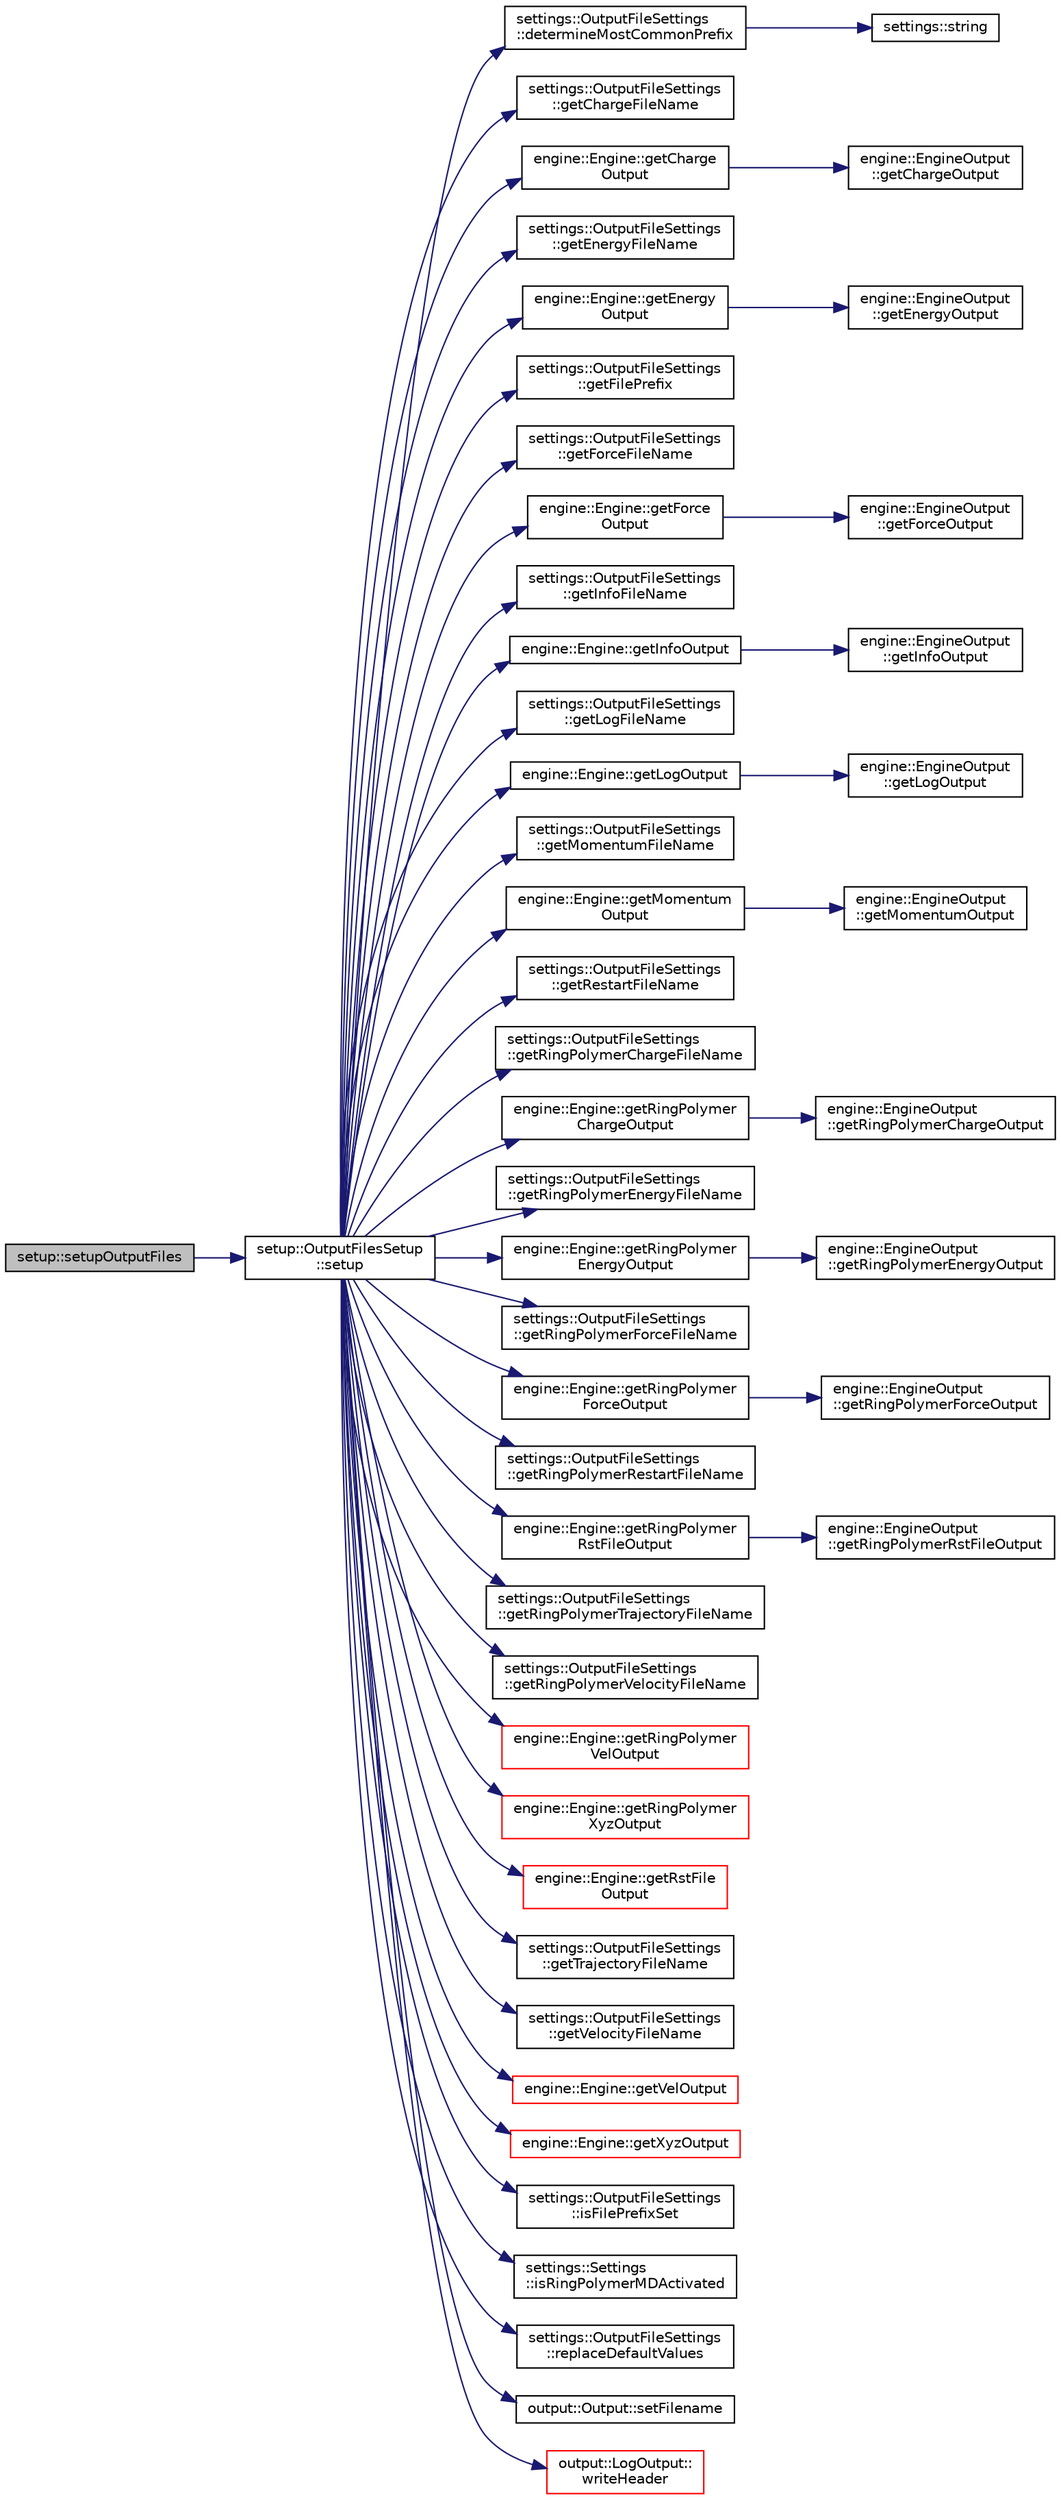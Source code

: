 digraph "setup::setupOutputFiles"
{
 // LATEX_PDF_SIZE
  edge [fontname="Helvetica",fontsize="10",labelfontname="Helvetica",labelfontsize="10"];
  node [fontname="Helvetica",fontsize="10",shape=record];
  rankdir="LR";
  Node1 [label="setup::setupOutputFiles",height=0.2,width=0.4,color="black", fillcolor="grey75", style="filled", fontcolor="black",tooltip="wrapper function to setup output files"];
  Node1 -> Node2 [color="midnightblue",fontsize="10",style="solid",fontname="Helvetica"];
  Node2 [label="setup::OutputFilesSetup\l::setup",height=0.2,width=0.4,color="black", fillcolor="white", style="filled",URL="$classsetup_1_1OutputFilesSetup.html#a1fd707157b64fa7c6da50fbc415fd4f6",tooltip="setup output files"];
  Node2 -> Node3 [color="midnightblue",fontsize="10",style="solid",fontname="Helvetica"];
  Node3 [label="settings::OutputFileSettings\l::determineMostCommonPrefix",height=0.2,width=0.4,color="black", fillcolor="white", style="filled",URL="$classsettings_1_1OutputFileSettings.html#a1c7ce77bd97b974159c55f565d59c1b4",tooltip="determines the most common prefix of all output files"];
  Node3 -> Node4 [color="midnightblue",fontsize="10",style="solid",fontname="Helvetica"];
  Node4 [label="settings::string",height=0.2,width=0.4,color="black", fillcolor="white", style="filled",URL="$namespacesettings.html#a25810432631a237804b3241be4305787",tooltip="return string of manostatType"];
  Node2 -> Node5 [color="midnightblue",fontsize="10",style="solid",fontname="Helvetica"];
  Node5 [label="settings::OutputFileSettings\l::getChargeFileName",height=0.2,width=0.4,color="black", fillcolor="white", style="filled",URL="$classsettings_1_1OutputFileSettings.html#a69f8fc71c31d91238eab5b393c83d032",tooltip=" "];
  Node2 -> Node6 [color="midnightblue",fontsize="10",style="solid",fontname="Helvetica"];
  Node6 [label="engine::Engine::getCharge\lOutput",height=0.2,width=0.4,color="black", fillcolor="white", style="filled",URL="$classengine_1_1Engine.html#afa2897607e94f9d6ebad89993d1c14e2",tooltip=" "];
  Node6 -> Node7 [color="midnightblue",fontsize="10",style="solid",fontname="Helvetica"];
  Node7 [label="engine::EngineOutput\l::getChargeOutput",height=0.2,width=0.4,color="black", fillcolor="white", style="filled",URL="$classengine_1_1EngineOutput.html#a3e86a68da8c1580282460c086d5c928f",tooltip=" "];
  Node2 -> Node8 [color="midnightblue",fontsize="10",style="solid",fontname="Helvetica"];
  Node8 [label="settings::OutputFileSettings\l::getEnergyFileName",height=0.2,width=0.4,color="black", fillcolor="white", style="filled",URL="$classsettings_1_1OutputFileSettings.html#aa097b727e6b6b657574e1e482dcaa49d",tooltip=" "];
  Node2 -> Node9 [color="midnightblue",fontsize="10",style="solid",fontname="Helvetica"];
  Node9 [label="engine::Engine::getEnergy\lOutput",height=0.2,width=0.4,color="black", fillcolor="white", style="filled",URL="$classengine_1_1Engine.html#a3e8e3c59b19d1135bca50ff5c0d0c639",tooltip=" "];
  Node9 -> Node10 [color="midnightblue",fontsize="10",style="solid",fontname="Helvetica"];
  Node10 [label="engine::EngineOutput\l::getEnergyOutput",height=0.2,width=0.4,color="black", fillcolor="white", style="filled",URL="$classengine_1_1EngineOutput.html#a27a826a889906cf0f5cd77fbc246b98b",tooltip=" "];
  Node2 -> Node11 [color="midnightblue",fontsize="10",style="solid",fontname="Helvetica"];
  Node11 [label="settings::OutputFileSettings\l::getFilePrefix",height=0.2,width=0.4,color="black", fillcolor="white", style="filled",URL="$classsettings_1_1OutputFileSettings.html#a610bb0794c84618c21264b291b47f040",tooltip=" "];
  Node2 -> Node12 [color="midnightblue",fontsize="10",style="solid",fontname="Helvetica"];
  Node12 [label="settings::OutputFileSettings\l::getForceFileName",height=0.2,width=0.4,color="black", fillcolor="white", style="filled",URL="$classsettings_1_1OutputFileSettings.html#ac4acdd0171f3a975a4c3277e6f9f60b9",tooltip=" "];
  Node2 -> Node13 [color="midnightblue",fontsize="10",style="solid",fontname="Helvetica"];
  Node13 [label="engine::Engine::getForce\lOutput",height=0.2,width=0.4,color="black", fillcolor="white", style="filled",URL="$classengine_1_1Engine.html#a013055686c8f4cb6426beb2cc3c1126f",tooltip=" "];
  Node13 -> Node14 [color="midnightblue",fontsize="10",style="solid",fontname="Helvetica"];
  Node14 [label="engine::EngineOutput\l::getForceOutput",height=0.2,width=0.4,color="black", fillcolor="white", style="filled",URL="$classengine_1_1EngineOutput.html#a7534f7ae314f823cb7a986cb03c78e18",tooltip=" "];
  Node2 -> Node15 [color="midnightblue",fontsize="10",style="solid",fontname="Helvetica"];
  Node15 [label="settings::OutputFileSettings\l::getInfoFileName",height=0.2,width=0.4,color="black", fillcolor="white", style="filled",URL="$classsettings_1_1OutputFileSettings.html#af60459f0d0410abe9f33f157a3bea7bf",tooltip=" "];
  Node2 -> Node16 [color="midnightblue",fontsize="10",style="solid",fontname="Helvetica"];
  Node16 [label="engine::Engine::getInfoOutput",height=0.2,width=0.4,color="black", fillcolor="white", style="filled",URL="$classengine_1_1Engine.html#aadc155a0e45e94bb9002bda32e8c90f2",tooltip=" "];
  Node16 -> Node17 [color="midnightblue",fontsize="10",style="solid",fontname="Helvetica"];
  Node17 [label="engine::EngineOutput\l::getInfoOutput",height=0.2,width=0.4,color="black", fillcolor="white", style="filled",URL="$classengine_1_1EngineOutput.html#a17968ba4327a37665b02f2dc2b32de4c",tooltip=" "];
  Node2 -> Node18 [color="midnightblue",fontsize="10",style="solid",fontname="Helvetica"];
  Node18 [label="settings::OutputFileSettings\l::getLogFileName",height=0.2,width=0.4,color="black", fillcolor="white", style="filled",URL="$classsettings_1_1OutputFileSettings.html#abedda79f61decbca207e48d948bbf779",tooltip=" "];
  Node2 -> Node19 [color="midnightblue",fontsize="10",style="solid",fontname="Helvetica"];
  Node19 [label="engine::Engine::getLogOutput",height=0.2,width=0.4,color="black", fillcolor="white", style="filled",URL="$classengine_1_1Engine.html#a3950b4630f1ee3f6e2b1715476d50344",tooltip=" "];
  Node19 -> Node20 [color="midnightblue",fontsize="10",style="solid",fontname="Helvetica"];
  Node20 [label="engine::EngineOutput\l::getLogOutput",height=0.2,width=0.4,color="black", fillcolor="white", style="filled",URL="$classengine_1_1EngineOutput.html#abfb9cb9e98a2ec40256b37ee976f7b23",tooltip=" "];
  Node2 -> Node21 [color="midnightblue",fontsize="10",style="solid",fontname="Helvetica"];
  Node21 [label="settings::OutputFileSettings\l::getMomentumFileName",height=0.2,width=0.4,color="black", fillcolor="white", style="filled",URL="$classsettings_1_1OutputFileSettings.html#a78d14fdcb64d2dde06257b3bcc645d70",tooltip=" "];
  Node2 -> Node22 [color="midnightblue",fontsize="10",style="solid",fontname="Helvetica"];
  Node22 [label="engine::Engine::getMomentum\lOutput",height=0.2,width=0.4,color="black", fillcolor="white", style="filled",URL="$classengine_1_1Engine.html#a51571f2ff061fd728197d4b0dee76f85",tooltip=" "];
  Node22 -> Node23 [color="midnightblue",fontsize="10",style="solid",fontname="Helvetica"];
  Node23 [label="engine::EngineOutput\l::getMomentumOutput",height=0.2,width=0.4,color="black", fillcolor="white", style="filled",URL="$classengine_1_1EngineOutput.html#af39fc1a57f532975dfe15e6fdc359bb9",tooltip=" "];
  Node2 -> Node24 [color="midnightblue",fontsize="10",style="solid",fontname="Helvetica"];
  Node24 [label="settings::OutputFileSettings\l::getRestartFileName",height=0.2,width=0.4,color="black", fillcolor="white", style="filled",URL="$classsettings_1_1OutputFileSettings.html#a105ed6c59c91378259d81fb35f1083c8",tooltip=" "];
  Node2 -> Node25 [color="midnightblue",fontsize="10",style="solid",fontname="Helvetica"];
  Node25 [label="settings::OutputFileSettings\l::getRingPolymerChargeFileName",height=0.2,width=0.4,color="black", fillcolor="white", style="filled",URL="$classsettings_1_1OutputFileSettings.html#a65c76214362a9079a2ab3440ff19ad64",tooltip=" "];
  Node2 -> Node26 [color="midnightblue",fontsize="10",style="solid",fontname="Helvetica"];
  Node26 [label="engine::Engine::getRingPolymer\lChargeOutput",height=0.2,width=0.4,color="black", fillcolor="white", style="filled",URL="$classengine_1_1Engine.html#ab8606e0ede53708134c595a9c24bdb74",tooltip=" "];
  Node26 -> Node27 [color="midnightblue",fontsize="10",style="solid",fontname="Helvetica"];
  Node27 [label="engine::EngineOutput\l::getRingPolymerChargeOutput",height=0.2,width=0.4,color="black", fillcolor="white", style="filled",URL="$classengine_1_1EngineOutput.html#abc2c3f2182dc9b12761e965b1a08a29e",tooltip=" "];
  Node2 -> Node28 [color="midnightblue",fontsize="10",style="solid",fontname="Helvetica"];
  Node28 [label="settings::OutputFileSettings\l::getRingPolymerEnergyFileName",height=0.2,width=0.4,color="black", fillcolor="white", style="filled",URL="$classsettings_1_1OutputFileSettings.html#ac0d023fb68036711a96a05742516d5ae",tooltip=" "];
  Node2 -> Node29 [color="midnightblue",fontsize="10",style="solid",fontname="Helvetica"];
  Node29 [label="engine::Engine::getRingPolymer\lEnergyOutput",height=0.2,width=0.4,color="black", fillcolor="white", style="filled",URL="$classengine_1_1Engine.html#a50ad0cb6665ecb94fe79bcd1822964a8",tooltip=" "];
  Node29 -> Node30 [color="midnightblue",fontsize="10",style="solid",fontname="Helvetica"];
  Node30 [label="engine::EngineOutput\l::getRingPolymerEnergyOutput",height=0.2,width=0.4,color="black", fillcolor="white", style="filled",URL="$classengine_1_1EngineOutput.html#a0d8e93c1ee584a24e6e8943f7c70535f",tooltip=" "];
  Node2 -> Node31 [color="midnightblue",fontsize="10",style="solid",fontname="Helvetica"];
  Node31 [label="settings::OutputFileSettings\l::getRingPolymerForceFileName",height=0.2,width=0.4,color="black", fillcolor="white", style="filled",URL="$classsettings_1_1OutputFileSettings.html#ad1b724d6ce9c7af0d9f0f6194b82f732",tooltip=" "];
  Node2 -> Node32 [color="midnightblue",fontsize="10",style="solid",fontname="Helvetica"];
  Node32 [label="engine::Engine::getRingPolymer\lForceOutput",height=0.2,width=0.4,color="black", fillcolor="white", style="filled",URL="$classengine_1_1Engine.html#a572783c08d3f7d525093e8518b937788",tooltip=" "];
  Node32 -> Node33 [color="midnightblue",fontsize="10",style="solid",fontname="Helvetica"];
  Node33 [label="engine::EngineOutput\l::getRingPolymerForceOutput",height=0.2,width=0.4,color="black", fillcolor="white", style="filled",URL="$classengine_1_1EngineOutput.html#a8d6361be8798c07b6f901b965a08ed7b",tooltip=" "];
  Node2 -> Node34 [color="midnightblue",fontsize="10",style="solid",fontname="Helvetica"];
  Node34 [label="settings::OutputFileSettings\l::getRingPolymerRestartFileName",height=0.2,width=0.4,color="black", fillcolor="white", style="filled",URL="$classsettings_1_1OutputFileSettings.html#a7ad5689dfb364dc31a237da7b933dfa4",tooltip=" "];
  Node2 -> Node35 [color="midnightblue",fontsize="10",style="solid",fontname="Helvetica"];
  Node35 [label="engine::Engine::getRingPolymer\lRstFileOutput",height=0.2,width=0.4,color="black", fillcolor="white", style="filled",URL="$classengine_1_1Engine.html#ae7a3b2d0444592af238d846519c94819",tooltip=" "];
  Node35 -> Node36 [color="midnightblue",fontsize="10",style="solid",fontname="Helvetica"];
  Node36 [label="engine::EngineOutput\l::getRingPolymerRstFileOutput",height=0.2,width=0.4,color="black", fillcolor="white", style="filled",URL="$classengine_1_1EngineOutput.html#a0e6f144ff0c06f00a84bfa6d2a40160c",tooltip=" "];
  Node2 -> Node37 [color="midnightblue",fontsize="10",style="solid",fontname="Helvetica"];
  Node37 [label="settings::OutputFileSettings\l::getRingPolymerTrajectoryFileName",height=0.2,width=0.4,color="black", fillcolor="white", style="filled",URL="$classsettings_1_1OutputFileSettings.html#a2a0f320447bf014e7d2ab08de4601abd",tooltip=" "];
  Node2 -> Node38 [color="midnightblue",fontsize="10",style="solid",fontname="Helvetica"];
  Node38 [label="settings::OutputFileSettings\l::getRingPolymerVelocityFileName",height=0.2,width=0.4,color="black", fillcolor="white", style="filled",URL="$classsettings_1_1OutputFileSettings.html#a74e0ac1e9490c64a812da1df124f62c9",tooltip=" "];
  Node2 -> Node39 [color="midnightblue",fontsize="10",style="solid",fontname="Helvetica"];
  Node39 [label="engine::Engine::getRingPolymer\lVelOutput",height=0.2,width=0.4,color="red", fillcolor="white", style="filled",URL="$classengine_1_1Engine.html#a9a39eef95f9138ff42bd5e36ae404ba3",tooltip=" "];
  Node2 -> Node41 [color="midnightblue",fontsize="10",style="solid",fontname="Helvetica"];
  Node41 [label="engine::Engine::getRingPolymer\lXyzOutput",height=0.2,width=0.4,color="red", fillcolor="white", style="filled",URL="$classengine_1_1Engine.html#a07ec910791c519485c4b5c5f1174bdc1",tooltip=" "];
  Node2 -> Node43 [color="midnightblue",fontsize="10",style="solid",fontname="Helvetica"];
  Node43 [label="engine::Engine::getRstFile\lOutput",height=0.2,width=0.4,color="red", fillcolor="white", style="filled",URL="$classengine_1_1Engine.html#a14a494d4f90779163cd46eb094141484",tooltip=" "];
  Node2 -> Node45 [color="midnightblue",fontsize="10",style="solid",fontname="Helvetica"];
  Node45 [label="settings::OutputFileSettings\l::getTrajectoryFileName",height=0.2,width=0.4,color="black", fillcolor="white", style="filled",URL="$classsettings_1_1OutputFileSettings.html#a513682cfcae361dc337aeeb53d8c8b1d",tooltip=" "];
  Node2 -> Node46 [color="midnightblue",fontsize="10",style="solid",fontname="Helvetica"];
  Node46 [label="settings::OutputFileSettings\l::getVelocityFileName",height=0.2,width=0.4,color="black", fillcolor="white", style="filled",URL="$classsettings_1_1OutputFileSettings.html#ada206820af87a870e2586b7803054856",tooltip=" "];
  Node2 -> Node47 [color="midnightblue",fontsize="10",style="solid",fontname="Helvetica"];
  Node47 [label="engine::Engine::getVelOutput",height=0.2,width=0.4,color="red", fillcolor="white", style="filled",URL="$classengine_1_1Engine.html#afe7a8b996f7a721d4d7273c52d4862ab",tooltip=" "];
  Node2 -> Node49 [color="midnightblue",fontsize="10",style="solid",fontname="Helvetica"];
  Node49 [label="engine::Engine::getXyzOutput",height=0.2,width=0.4,color="red", fillcolor="white", style="filled",URL="$classengine_1_1Engine.html#adbf090577f5c557930e6798061bb9efb",tooltip=" "];
  Node2 -> Node51 [color="midnightblue",fontsize="10",style="solid",fontname="Helvetica"];
  Node51 [label="settings::OutputFileSettings\l::isFilePrefixSet",height=0.2,width=0.4,color="black", fillcolor="white", style="filled",URL="$classsettings_1_1OutputFileSettings.html#aaa75ca4503f04a7249595dcf791a41e1",tooltip=" "];
  Node2 -> Node52 [color="midnightblue",fontsize="10",style="solid",fontname="Helvetica"];
  Node52 [label="settings::Settings\l::isRingPolymerMDActivated",height=0.2,width=0.4,color="black", fillcolor="white", style="filled",URL="$classsettings_1_1Settings.html#a22b5a4c570c7da99efe028881d8e5c0f",tooltip=" "];
  Node2 -> Node53 [color="midnightblue",fontsize="10",style="solid",fontname="Helvetica"];
  Node53 [label="settings::OutputFileSettings\l::replaceDefaultValues",height=0.2,width=0.4,color="black", fillcolor="white", style="filled",URL="$classsettings_1_1OutputFileSettings.html#af85a88a43c1d0a6f683b36bbe7edc9ce",tooltip="replaces the default restart file name"];
  Node2 -> Node54 [color="midnightblue",fontsize="10",style="solid",fontname="Helvetica"];
  Node54 [label="output::Output::setFilename",height=0.2,width=0.4,color="black", fillcolor="white", style="filled",URL="$classoutput_1_1Output.html#a92b610311e4e349fae56aa48b069c94e",tooltip="Sets the filename of the output file."];
  Node2 -> Node55 [color="midnightblue",fontsize="10",style="solid",fontname="Helvetica"];
  Node55 [label="output::LogOutput::\lwriteHeader",height=0.2,width=0.4,color="red", fillcolor="white", style="filled",URL="$classoutput_1_1LogOutput.html#a63db1c94e304d2fd46e9be492f9f7937",tooltip="write header title"];
}
